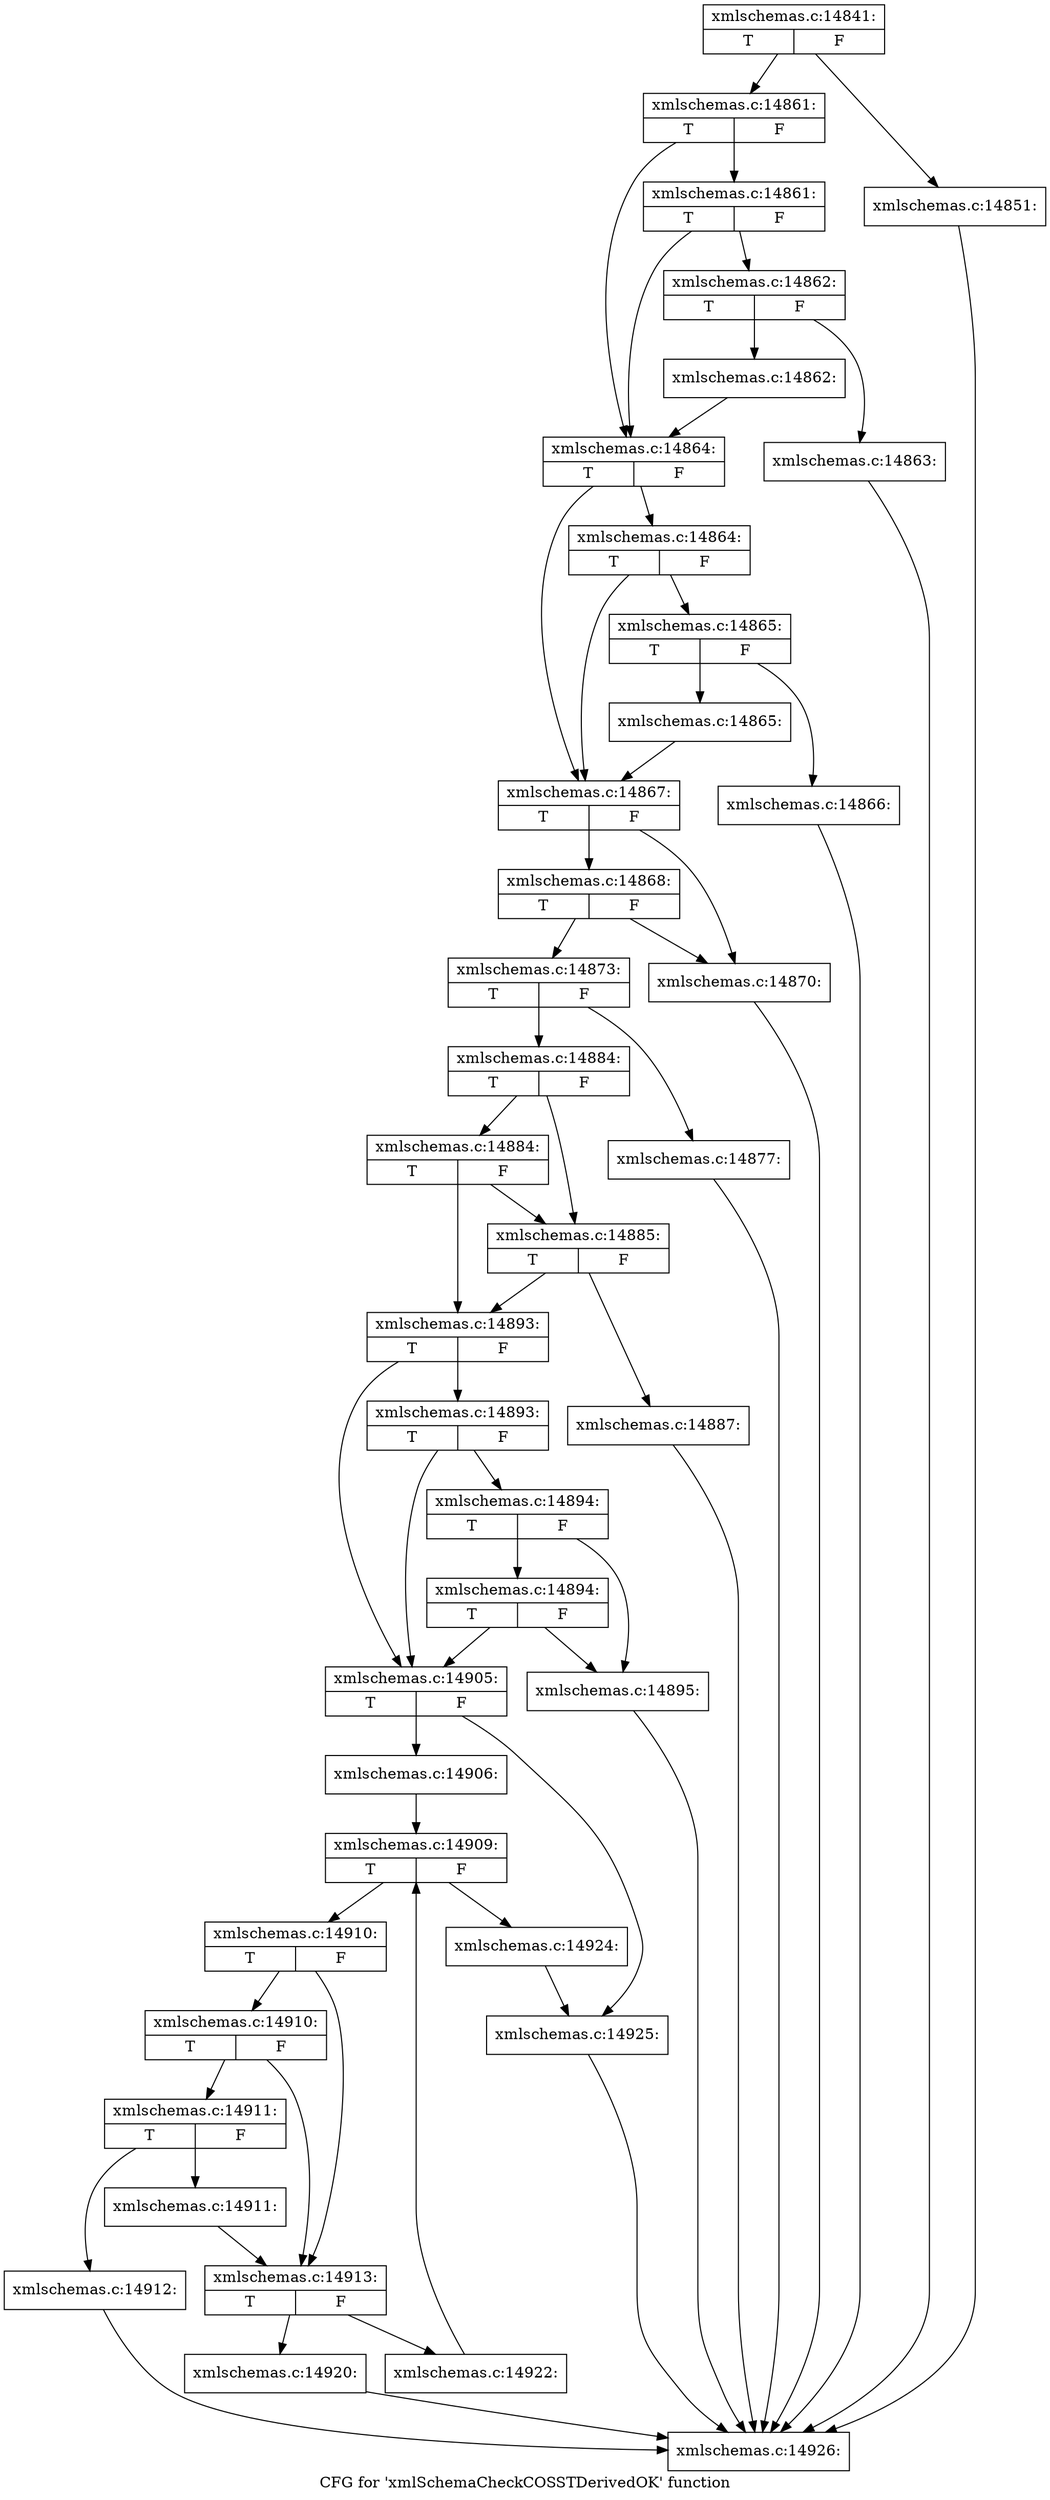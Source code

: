 digraph "CFG for 'xmlSchemaCheckCOSSTDerivedOK' function" {
	label="CFG for 'xmlSchemaCheckCOSSTDerivedOK' function";

	Node0x55d026422c30 [shape=record,label="{xmlschemas.c:14841:|{<s0>T|<s1>F}}"];
	Node0x55d026422c30 -> Node0x55d026423bf0;
	Node0x55d026422c30 -> Node0x55d026423c40;
	Node0x55d026423bf0 [shape=record,label="{xmlschemas.c:14851:}"];
	Node0x55d026423bf0 -> Node0x55d026422c80;
	Node0x55d026423c40 [shape=record,label="{xmlschemas.c:14861:|{<s0>T|<s1>F}}"];
	Node0x55d026423c40 -> Node0x55d0264241d0;
	Node0x55d026423c40 -> Node0x55d026424180;
	Node0x55d0264241d0 [shape=record,label="{xmlschemas.c:14861:|{<s0>T|<s1>F}}"];
	Node0x55d0264241d0 -> Node0x55d026424130;
	Node0x55d0264241d0 -> Node0x55d026424180;
	Node0x55d026424130 [shape=record,label="{xmlschemas.c:14862:|{<s0>T|<s1>F}}"];
	Node0x55d026424130 -> Node0x55d026424770;
	Node0x55d026424130 -> Node0x55d0264247c0;
	Node0x55d026424770 [shape=record,label="{xmlschemas.c:14863:}"];
	Node0x55d026424770 -> Node0x55d026422c80;
	Node0x55d0264247c0 [shape=record,label="{xmlschemas.c:14862:}"];
	Node0x55d0264247c0 -> Node0x55d026424180;
	Node0x55d026424180 [shape=record,label="{xmlschemas.c:14864:|{<s0>T|<s1>F}}"];
	Node0x55d026424180 -> Node0x55d026424e10;
	Node0x55d026424180 -> Node0x55d026424dc0;
	Node0x55d026424e10 [shape=record,label="{xmlschemas.c:14864:|{<s0>T|<s1>F}}"];
	Node0x55d026424e10 -> Node0x55d026424d70;
	Node0x55d026424e10 -> Node0x55d026424dc0;
	Node0x55d026424d70 [shape=record,label="{xmlschemas.c:14865:|{<s0>T|<s1>F}}"];
	Node0x55d026424d70 -> Node0x55d0264254f0;
	Node0x55d026424d70 -> Node0x55d026425540;
	Node0x55d0264254f0 [shape=record,label="{xmlschemas.c:14866:}"];
	Node0x55d0264254f0 -> Node0x55d026422c80;
	Node0x55d026425540 [shape=record,label="{xmlschemas.c:14865:}"];
	Node0x55d026425540 -> Node0x55d026424dc0;
	Node0x55d026424dc0 [shape=record,label="{xmlschemas.c:14867:|{<s0>T|<s1>F}}"];
	Node0x55d026424dc0 -> Node0x55d026425b90;
	Node0x55d026424dc0 -> Node0x55d026425c30;
	Node0x55d026425c30 [shape=record,label="{xmlschemas.c:14868:|{<s0>T|<s1>F}}"];
	Node0x55d026425c30 -> Node0x55d026425b90;
	Node0x55d026425c30 -> Node0x55d026425be0;
	Node0x55d026425b90 [shape=record,label="{xmlschemas.c:14870:}"];
	Node0x55d026425b90 -> Node0x55d026422c80;
	Node0x55d026425be0 [shape=record,label="{xmlschemas.c:14873:|{<s0>T|<s1>F}}"];
	Node0x55d026425be0 -> Node0x55d026426680;
	Node0x55d026425be0 -> Node0x55d0264266d0;
	Node0x55d026426680 [shape=record,label="{xmlschemas.c:14877:}"];
	Node0x55d026426680 -> Node0x55d026422c80;
	Node0x55d0264266d0 [shape=record,label="{xmlschemas.c:14884:|{<s0>T|<s1>F}}"];
	Node0x55d0264266d0 -> Node0x55d026426ee0;
	Node0x55d0264266d0 -> Node0x55d026426e60;
	Node0x55d026426ee0 [shape=record,label="{xmlschemas.c:14884:|{<s0>T|<s1>F}}"];
	Node0x55d026426ee0 -> Node0x55d026426e10;
	Node0x55d026426ee0 -> Node0x55d026426e60;
	Node0x55d026426e60 [shape=record,label="{xmlschemas.c:14885:|{<s0>T|<s1>F}}"];
	Node0x55d026426e60 -> Node0x55d026426dc0;
	Node0x55d026426e60 -> Node0x55d026426e10;
	Node0x55d026426dc0 [shape=record,label="{xmlschemas.c:14887:}"];
	Node0x55d026426dc0 -> Node0x55d026422c80;
	Node0x55d026426e10 [shape=record,label="{xmlschemas.c:14893:|{<s0>T|<s1>F}}"];
	Node0x55d026426e10 -> Node0x55d026428080;
	Node0x55d026426e10 -> Node0x55d026427fb0;
	Node0x55d026428080 [shape=record,label="{xmlschemas.c:14893:|{<s0>T|<s1>F}}"];
	Node0x55d026428080 -> Node0x55d026428000;
	Node0x55d026428080 -> Node0x55d026427fb0;
	Node0x55d026428000 [shape=record,label="{xmlschemas.c:14894:|{<s0>T|<s1>F}}"];
	Node0x55d026428000 -> Node0x55d026427f60;
	Node0x55d026428000 -> Node0x55d026428640;
	Node0x55d026428640 [shape=record,label="{xmlschemas.c:14894:|{<s0>T|<s1>F}}"];
	Node0x55d026428640 -> Node0x55d026427f60;
	Node0x55d026428640 -> Node0x55d026427fb0;
	Node0x55d026427f60 [shape=record,label="{xmlschemas.c:14895:}"];
	Node0x55d026427f60 -> Node0x55d026422c80;
	Node0x55d026427fb0 [shape=record,label="{xmlschemas.c:14905:|{<s0>T|<s1>F}}"];
	Node0x55d026427fb0 -> Node0x55d026428fe0;
	Node0x55d026427fb0 -> Node0x55d026429030;
	Node0x55d026428fe0 [shape=record,label="{xmlschemas.c:14906:}"];
	Node0x55d026428fe0 -> Node0x55d026429940;
	Node0x55d026429940 [shape=record,label="{xmlschemas.c:14909:|{<s0>T|<s1>F}}"];
	Node0x55d026429940 -> Node0x55d026429d40;
	Node0x55d026429940 -> Node0x55d026429b60;
	Node0x55d026429d40 [shape=record,label="{xmlschemas.c:14910:|{<s0>T|<s1>F}}"];
	Node0x55d026429d40 -> Node0x55d026429f90;
	Node0x55d026429d40 -> Node0x55d026429f40;
	Node0x55d026429f90 [shape=record,label="{xmlschemas.c:14910:|{<s0>T|<s1>F}}"];
	Node0x55d026429f90 -> Node0x55d026429ef0;
	Node0x55d026429f90 -> Node0x55d026429f40;
	Node0x55d026429ef0 [shape=record,label="{xmlschemas.c:14911:|{<s0>T|<s1>F}}"];
	Node0x55d026429ef0 -> Node0x55d02642a790;
	Node0x55d026429ef0 -> Node0x55d02642a7e0;
	Node0x55d02642a790 [shape=record,label="{xmlschemas.c:14912:}"];
	Node0x55d02642a790 -> Node0x55d026422c80;
	Node0x55d02642a7e0 [shape=record,label="{xmlschemas.c:14911:}"];
	Node0x55d02642a7e0 -> Node0x55d026429f40;
	Node0x55d026429f40 [shape=record,label="{xmlschemas.c:14913:|{<s0>T|<s1>F}}"];
	Node0x55d026429f40 -> Node0x55d02642af60;
	Node0x55d026429f40 -> Node0x55d02642afb0;
	Node0x55d02642af60 [shape=record,label="{xmlschemas.c:14920:}"];
	Node0x55d02642af60 -> Node0x55d026422c80;
	Node0x55d02642afb0 [shape=record,label="{xmlschemas.c:14922:}"];
	Node0x55d02642afb0 -> Node0x55d026429940;
	Node0x55d026429b60 [shape=record,label="{xmlschemas.c:14924:}"];
	Node0x55d026429b60 -> Node0x55d026429030;
	Node0x55d026429030 [shape=record,label="{xmlschemas.c:14925:}"];
	Node0x55d026429030 -> Node0x55d026422c80;
	Node0x55d026422c80 [shape=record,label="{xmlschemas.c:14926:}"];
}
